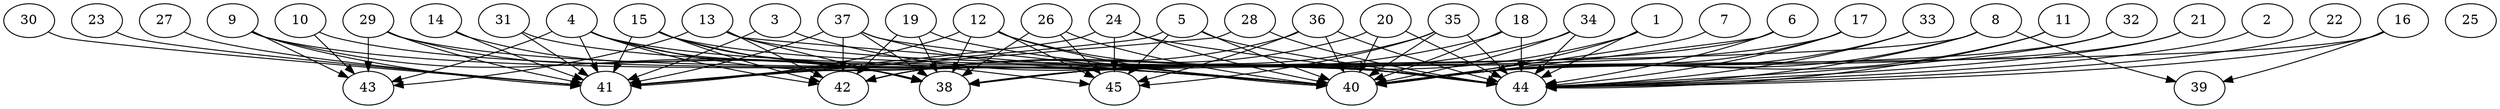 // DAG automatically generated by daggen at Thu Oct  3 14:07:25 2019
// ./daggen --dot -n 45 --ccr 0.3 --fat 0.9 --regular 0.7 --density 0.7 --mindata 5242880 --maxdata 52428800 
digraph G {
  1 [size="106461867", alpha="0.05", expect_size="31938560"] 
  1 -> 38 [size ="31938560"]
  1 -> 40 [size ="31938560"]
  1 -> 44 [size ="31938560"]
  2 [size="130768213", alpha="0.01", expect_size="39230464"] 
  2 -> 44 [size ="39230464"]
  3 [size="38539947", alpha="0.00", expect_size="11561984"] 
  3 -> 41 [size ="11561984"]
  3 -> 44 [size ="11561984"]
  4 [size="42956800", alpha="0.08", expect_size="12887040"] 
  4 -> 38 [size ="12887040"]
  4 -> 40 [size ="12887040"]
  4 -> 41 [size ="12887040"]
  4 -> 42 [size ="12887040"]
  4 -> 43 [size ="12887040"]
  4 -> 44 [size ="12887040"]
  5 [size="160102400", alpha="0.12", expect_size="48030720"] 
  5 -> 40 [size ="48030720"]
  5 -> 41 [size ="48030720"]
  5 -> 44 [size ="48030720"]
  5 -> 45 [size ="48030720"]
  6 [size="159040853", alpha="0.02", expect_size="47712256"] 
  6 -> 38 [size ="47712256"]
  6 -> 40 [size ="47712256"]
  6 -> 44 [size ="47712256"]
  7 [size="139967147", alpha="0.01", expect_size="41990144"] 
  7 -> 40 [size ="41990144"]
  8 [size="86828373", alpha="0.13", expect_size="26048512"] 
  8 -> 39 [size ="26048512"]
  8 -> 40 [size ="26048512"]
  8 -> 41 [size ="26048512"]
  8 -> 44 [size ="26048512"]
  9 [size="22367573", alpha="0.18", expect_size="6710272"] 
  9 -> 38 [size ="6710272"]
  9 -> 40 [size ="6710272"]
  9 -> 41 [size ="6710272"]
  9 -> 43 [size ="6710272"]
  10 [size="150753280", alpha="0.16", expect_size="45225984"] 
  10 -> 40 [size ="45225984"]
  10 -> 43 [size ="45225984"]
  11 [size="124207787", alpha="0.10", expect_size="37262336"] 
  11 -> 40 [size ="37262336"]
  11 -> 44 [size ="37262336"]
  12 [size="162239147", alpha="0.09", expect_size="48671744"] 
  12 -> 38 [size ="48671744"]
  12 -> 40 [size ="48671744"]
  12 -> 41 [size ="48671744"]
  12 -> 44 [size ="48671744"]
  12 -> 45 [size ="48671744"]
  13 [size="170656427", alpha="0.08", expect_size="51196928"] 
  13 -> 38 [size ="51196928"]
  13 -> 40 [size ="51196928"]
  13 -> 42 [size ="51196928"]
  13 -> 43 [size ="51196928"]
  13 -> 44 [size ="51196928"]
  14 [size="172270933", alpha="0.09", expect_size="51681280"] 
  14 -> 38 [size ="51681280"]
  14 -> 41 [size ="51681280"]
  15 [size="78912853", alpha="0.09", expect_size="23673856"] 
  15 -> 38 [size ="23673856"]
  15 -> 41 [size ="23673856"]
  15 -> 42 [size ="23673856"]
  15 -> 44 [size ="23673856"]
  15 -> 45 [size ="23673856"]
  16 [size="19903147", alpha="0.19", expect_size="5970944"] 
  16 -> 38 [size ="5970944"]
  16 -> 39 [size ="5970944"]
  16 -> 44 [size ="5970944"]
  17 [size="34457600", alpha="0.10", expect_size="10337280"] 
  17 -> 38 [size ="10337280"]
  17 -> 40 [size ="10337280"]
  17 -> 44 [size ="10337280"]
  18 [size="45864960", alpha="0.05", expect_size="13759488"] 
  18 -> 40 [size ="13759488"]
  18 -> 42 [size ="13759488"]
  18 -> 44 [size ="13759488"]
  19 [size="150541653", alpha="0.02", expect_size="45162496"] 
  19 -> 38 [size ="45162496"]
  19 -> 40 [size ="45162496"]
  19 -> 42 [size ="45162496"]
  20 [size="134720853", alpha="0.20", expect_size="40416256"] 
  20 -> 40 [size ="40416256"]
  20 -> 42 [size ="40416256"]
  20 -> 44 [size ="40416256"]
  21 [size="103215787", alpha="0.08", expect_size="30964736"] 
  21 -> 40 [size ="30964736"]
  21 -> 44 [size ="30964736"]
  22 [size="26760533", alpha="0.12", expect_size="8028160"] 
  22 -> 44 [size ="8028160"]
  23 [size="94825813", alpha="0.17", expect_size="28447744"] 
  23 -> 41 [size ="28447744"]
  24 [size="158822400", alpha="0.07", expect_size="47646720"] 
  24 -> 40 [size ="47646720"]
  24 -> 41 [size ="47646720"]
  24 -> 44 [size ="47646720"]
  24 -> 45 [size ="47646720"]
  25 [size="76014933", alpha="0.14", expect_size="22804480"] 
  26 [size="149248000", alpha="0.19", expect_size="44774400"] 
  26 -> 38 [size ="44774400"]
  26 -> 40 [size ="44774400"]
  26 -> 45 [size ="44774400"]
  27 [size="137547093", alpha="0.20", expect_size="41264128"] 
  27 -> 41 [size ="41264128"]
  28 [size="57651200", alpha="0.10", expect_size="17295360"] 
  28 -> 41 [size ="17295360"]
  28 -> 44 [size ="17295360"]
  29 [size="100864000", alpha="0.20", expect_size="30259200"] 
  29 -> 38 [size ="30259200"]
  29 -> 40 [size ="30259200"]
  29 -> 41 [size ="30259200"]
  29 -> 43 [size ="30259200"]
  30 [size="116862293", alpha="0.07", expect_size="35058688"] 
  30 -> 41 [size ="35058688"]
  31 [size="113148587", alpha="0.08", expect_size="33944576"] 
  31 -> 40 [size ="33944576"]
  31 -> 41 [size ="33944576"]
  32 [size="21418667", alpha="0.07", expect_size="6425600"] 
  32 -> 40 [size ="6425600"]
  32 -> 44 [size ="6425600"]
  33 [size="112254293", alpha="0.06", expect_size="33676288"] 
  33 -> 40 [size ="33676288"]
  33 -> 44 [size ="33676288"]
  34 [size="92146347", alpha="0.04", expect_size="27643904"] 
  34 -> 38 [size ="27643904"]
  34 -> 40 [size ="27643904"]
  34 -> 44 [size ="27643904"]
  35 [size="143865173", alpha="0.10", expect_size="43159552"] 
  35 -> 38 [size ="43159552"]
  35 -> 40 [size ="43159552"]
  35 -> 44 [size ="43159552"]
  35 -> 45 [size ="43159552"]
  36 [size="95470933", alpha="0.17", expect_size="28641280"] 
  36 -> 40 [size ="28641280"]
  36 -> 42 [size ="28641280"]
  36 -> 44 [size ="28641280"]
  36 -> 45 [size ="28641280"]
  37 [size="88521387", alpha="0.06", expect_size="26556416"] 
  37 -> 38 [size ="26556416"]
  37 -> 40 [size ="26556416"]
  37 -> 41 [size ="26556416"]
  37 -> 42 [size ="26556416"]
  37 -> 44 [size ="26556416"]
  38 [size="88231253", alpha="0.18", expect_size="26469376"] 
  39 [size="163949227", alpha="0.07", expect_size="49184768"] 
  40 [size="163287040", alpha="0.11", expect_size="48986112"] 
  41 [size="62231893", alpha="0.06", expect_size="18669568"] 
  42 [size="124811947", alpha="0.02", expect_size="37443584"] 
  43 [size="23920640", alpha="0.08", expect_size="7176192"] 
  44 [size="70034773", alpha="0.12", expect_size="21010432"] 
  45 [size="103369387", alpha="0.04", expect_size="31010816"] 
}
